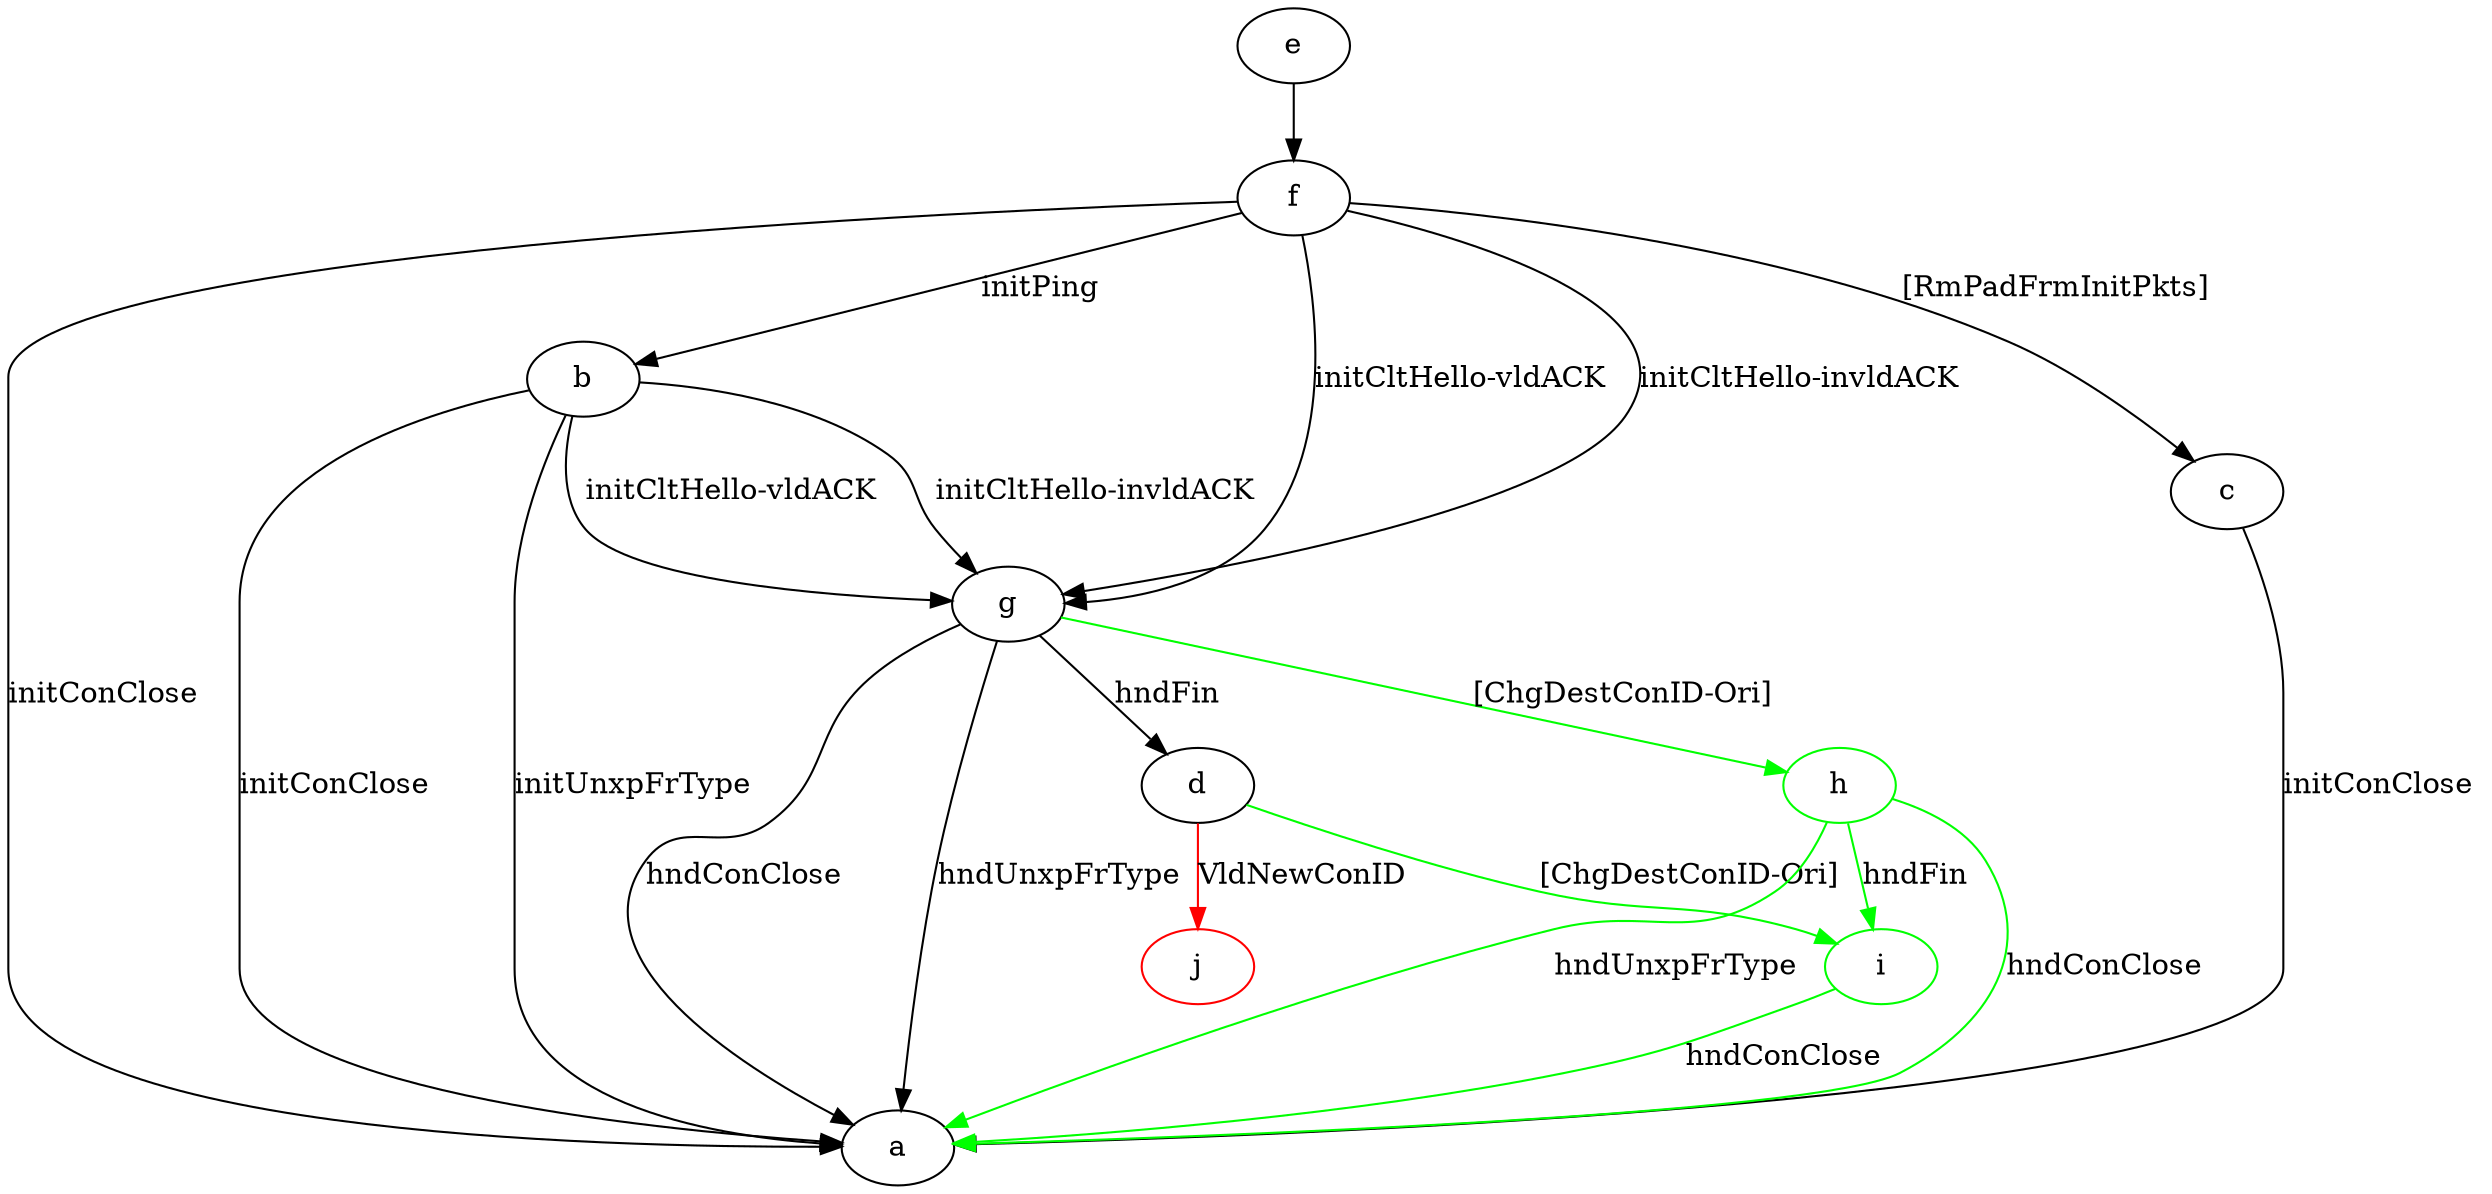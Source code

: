 digraph "" {
	b -> a	[key=0,
		label="initConClose "];
	b -> a	[key=1,
		label="initUnxpFrType "];
	b -> g	[key=0,
		label="initCltHello-vldACK "];
	b -> g	[key=1,
		label="initCltHello-invldACK "];
	c -> a	[key=0,
		label="initConClose "];
	i	[color=green];
	d -> i	[key=0,
		color=green,
		label="[ChgDestConID-Ori] "];
	j	[color=red];
	d -> j	[key=0,
		color=red,
		label="VldNewConID "];
	e -> f	[key=0];
	f -> a	[key=0,
		label="initConClose "];
	f -> b	[key=0,
		label="initPing "];
	f -> c	[key=0,
		label="[RmPadFrmInitPkts] "];
	f -> g	[key=0,
		label="initCltHello-vldACK "];
	f -> g	[key=1,
		label="initCltHello-invldACK "];
	g -> a	[key=0,
		label="hndConClose "];
	g -> a	[key=1,
		label="hndUnxpFrType "];
	g -> d	[key=0,
		label="hndFin "];
	h	[color=green];
	g -> h	[key=0,
		color=green,
		label="[ChgDestConID-Ori] "];
	h -> a	[key=0,
		color=green,
		label="hndConClose "];
	h -> a	[key=1,
		color=green,
		label="hndUnxpFrType "];
	h -> i	[key=0,
		color=green,
		label="hndFin "];
	i -> a	[key=0,
		color=green,
		label="hndConClose "];
}
